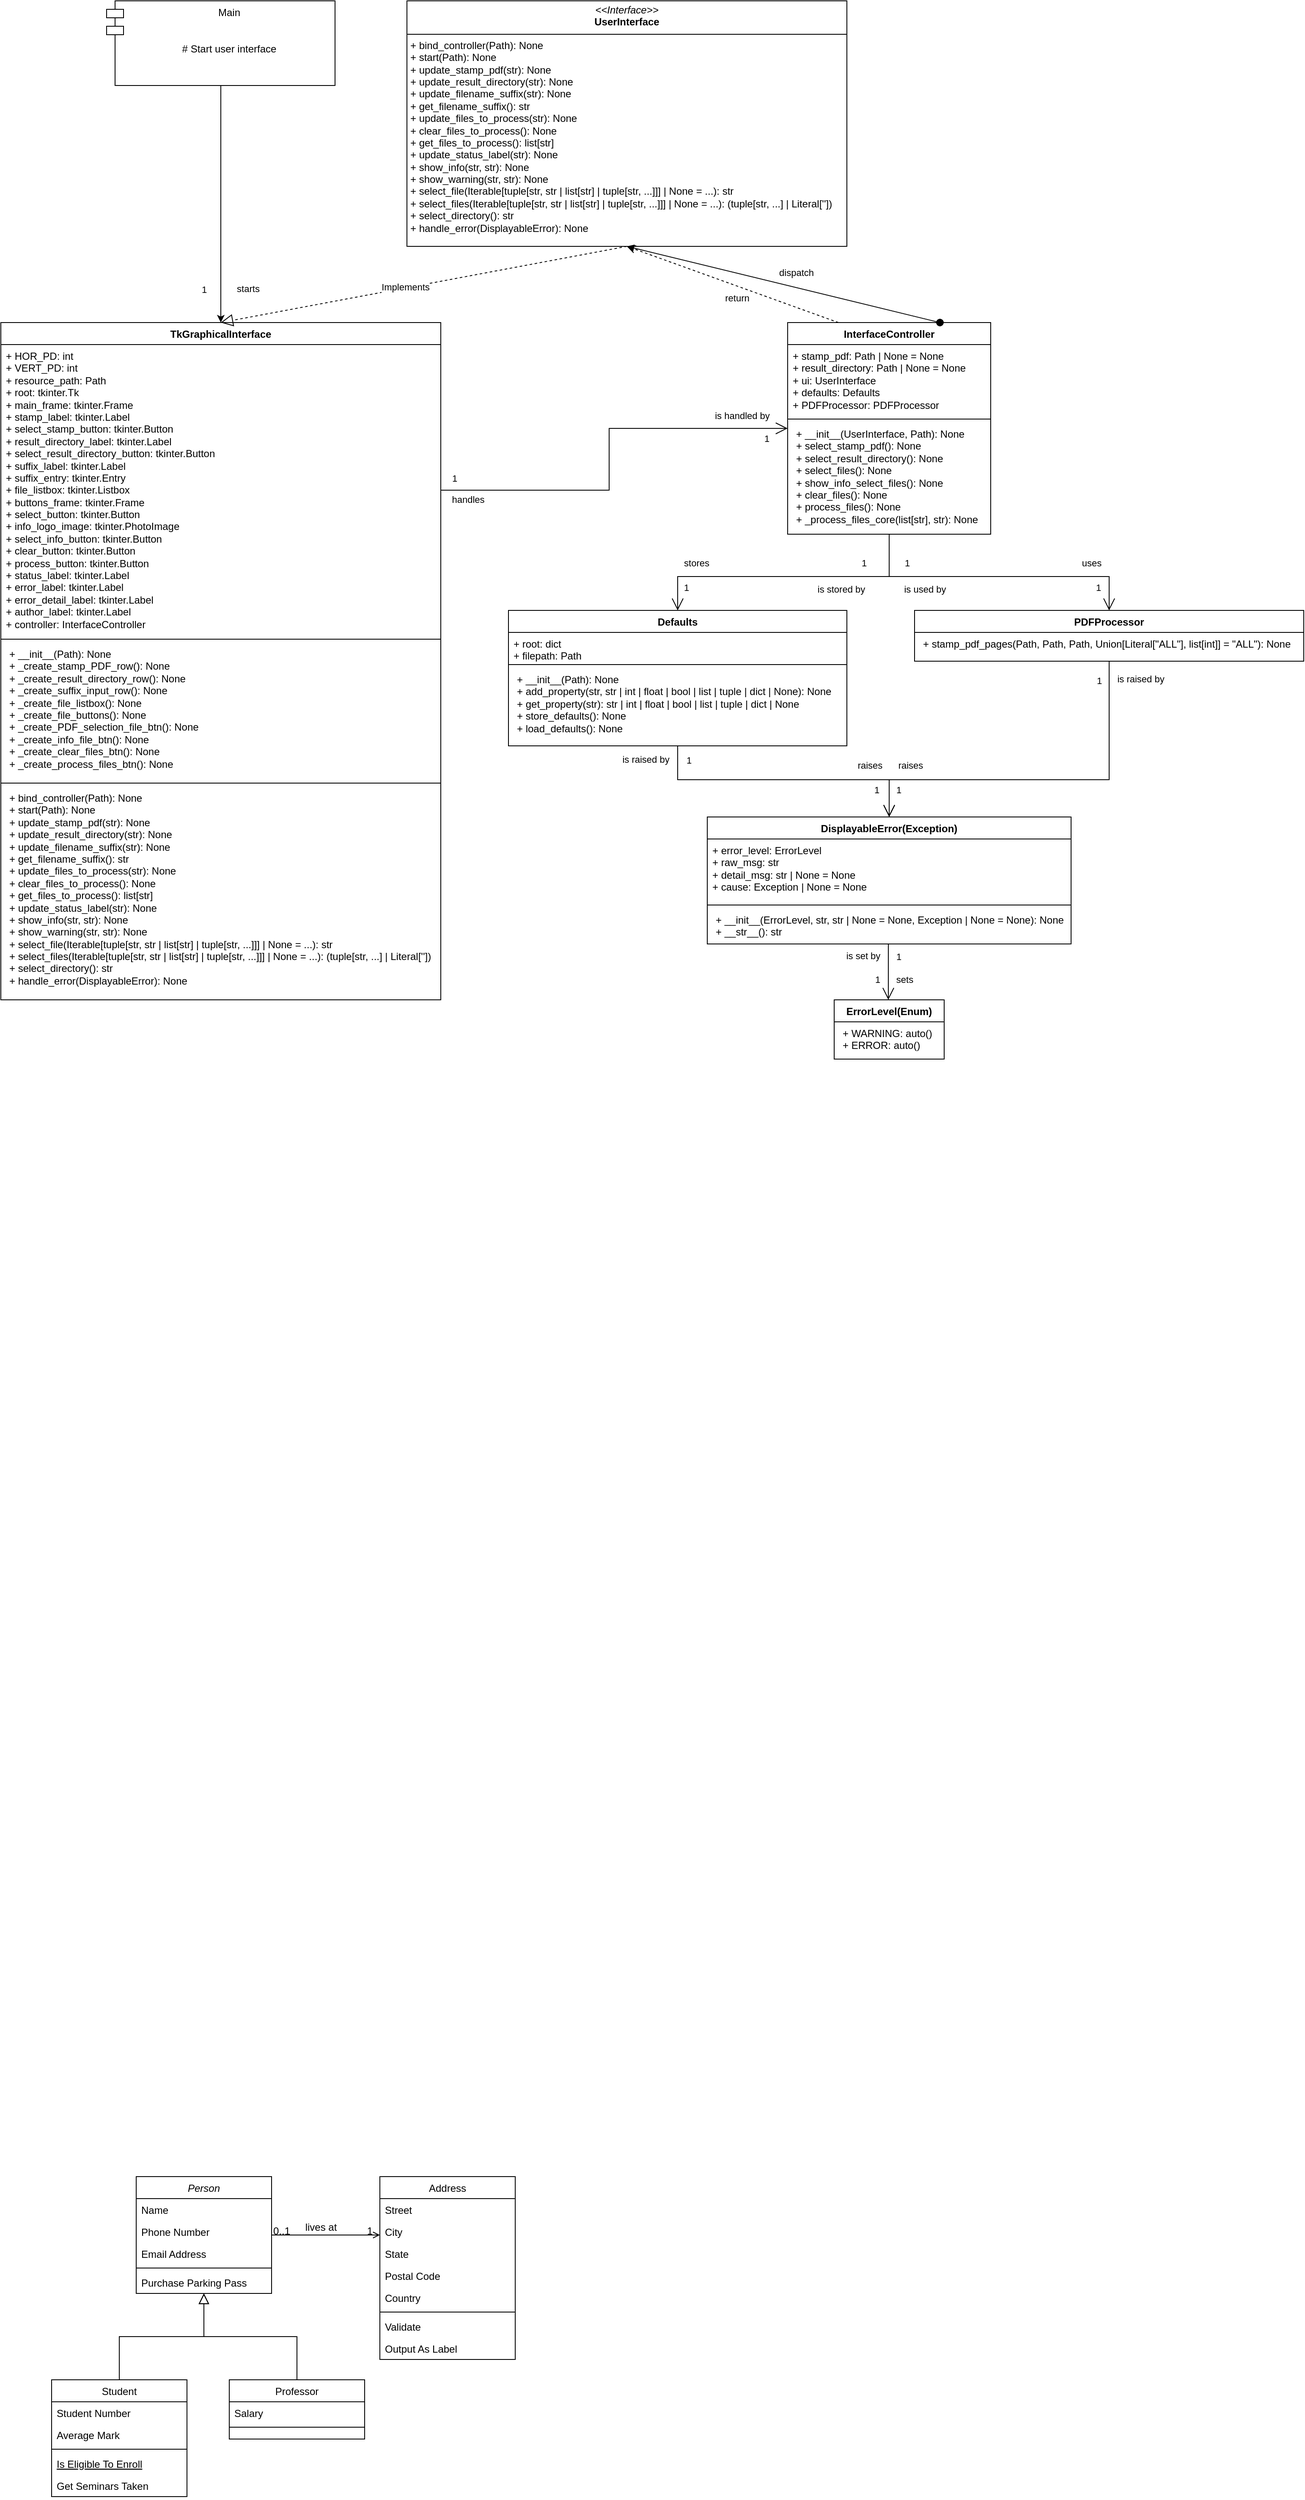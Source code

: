 <mxfile version="24.1.0" type="device">
  <diagram id="C5RBs43oDa-KdzZeNtuy" name="Page-1">
    <mxGraphModel dx="2607" dy="1342" grid="1" gridSize="10" guides="1" tooltips="1" connect="1" arrows="1" fold="1" page="1" pageScale="1" pageWidth="827" pageHeight="1169" math="0" shadow="0">
      <root>
        <mxCell id="WIyWlLk6GJQsqaUBKTNV-0" />
        <mxCell id="WIyWlLk6GJQsqaUBKTNV-1" parent="WIyWlLk6GJQsqaUBKTNV-0" />
        <mxCell id="zkfFHV4jXpPFQw0GAbJ--0" value="Person" style="swimlane;fontStyle=2;align=center;verticalAlign=top;childLayout=stackLayout;horizontal=1;startSize=26;horizontalStack=0;resizeParent=1;resizeLast=0;collapsible=1;marginBottom=0;rounded=0;shadow=0;strokeWidth=1;" parent="WIyWlLk6GJQsqaUBKTNV-1" vertex="1">
          <mxGeometry x="200" y="2610" width="160" height="138" as="geometry">
            <mxRectangle x="230" y="140" width="160" height="26" as="alternateBounds" />
          </mxGeometry>
        </mxCell>
        <mxCell id="zkfFHV4jXpPFQw0GAbJ--1" value="Name" style="text;align=left;verticalAlign=top;spacingLeft=4;spacingRight=4;overflow=hidden;rotatable=0;points=[[0,0.5],[1,0.5]];portConstraint=eastwest;" parent="zkfFHV4jXpPFQw0GAbJ--0" vertex="1">
          <mxGeometry y="26" width="160" height="26" as="geometry" />
        </mxCell>
        <mxCell id="zkfFHV4jXpPFQw0GAbJ--2" value="Phone Number" style="text;align=left;verticalAlign=top;spacingLeft=4;spacingRight=4;overflow=hidden;rotatable=0;points=[[0,0.5],[1,0.5]];portConstraint=eastwest;rounded=0;shadow=0;html=0;" parent="zkfFHV4jXpPFQw0GAbJ--0" vertex="1">
          <mxGeometry y="52" width="160" height="26" as="geometry" />
        </mxCell>
        <mxCell id="zkfFHV4jXpPFQw0GAbJ--3" value="Email Address" style="text;align=left;verticalAlign=top;spacingLeft=4;spacingRight=4;overflow=hidden;rotatable=0;points=[[0,0.5],[1,0.5]];portConstraint=eastwest;rounded=0;shadow=0;html=0;" parent="zkfFHV4jXpPFQw0GAbJ--0" vertex="1">
          <mxGeometry y="78" width="160" height="26" as="geometry" />
        </mxCell>
        <mxCell id="zkfFHV4jXpPFQw0GAbJ--4" value="" style="line;html=1;strokeWidth=1;align=left;verticalAlign=middle;spacingTop=-1;spacingLeft=3;spacingRight=3;rotatable=0;labelPosition=right;points=[];portConstraint=eastwest;" parent="zkfFHV4jXpPFQw0GAbJ--0" vertex="1">
          <mxGeometry y="104" width="160" height="8" as="geometry" />
        </mxCell>
        <mxCell id="zkfFHV4jXpPFQw0GAbJ--5" value="Purchase Parking Pass" style="text;align=left;verticalAlign=top;spacingLeft=4;spacingRight=4;overflow=hidden;rotatable=0;points=[[0,0.5],[1,0.5]];portConstraint=eastwest;" parent="zkfFHV4jXpPFQw0GAbJ--0" vertex="1">
          <mxGeometry y="112" width="160" height="26" as="geometry" />
        </mxCell>
        <mxCell id="zkfFHV4jXpPFQw0GAbJ--6" value="Student" style="swimlane;fontStyle=0;align=center;verticalAlign=top;childLayout=stackLayout;horizontal=1;startSize=26;horizontalStack=0;resizeParent=1;resizeLast=0;collapsible=1;marginBottom=0;rounded=0;shadow=0;strokeWidth=1;" parent="WIyWlLk6GJQsqaUBKTNV-1" vertex="1">
          <mxGeometry x="100" y="2850" width="160" height="138" as="geometry">
            <mxRectangle x="130" y="380" width="160" height="26" as="alternateBounds" />
          </mxGeometry>
        </mxCell>
        <mxCell id="zkfFHV4jXpPFQw0GAbJ--7" value="Student Number" style="text;align=left;verticalAlign=top;spacingLeft=4;spacingRight=4;overflow=hidden;rotatable=0;points=[[0,0.5],[1,0.5]];portConstraint=eastwest;" parent="zkfFHV4jXpPFQw0GAbJ--6" vertex="1">
          <mxGeometry y="26" width="160" height="26" as="geometry" />
        </mxCell>
        <mxCell id="zkfFHV4jXpPFQw0GAbJ--8" value="Average Mark" style="text;align=left;verticalAlign=top;spacingLeft=4;spacingRight=4;overflow=hidden;rotatable=0;points=[[0,0.5],[1,0.5]];portConstraint=eastwest;rounded=0;shadow=0;html=0;" parent="zkfFHV4jXpPFQw0GAbJ--6" vertex="1">
          <mxGeometry y="52" width="160" height="26" as="geometry" />
        </mxCell>
        <mxCell id="zkfFHV4jXpPFQw0GAbJ--9" value="" style="line;html=1;strokeWidth=1;align=left;verticalAlign=middle;spacingTop=-1;spacingLeft=3;spacingRight=3;rotatable=0;labelPosition=right;points=[];portConstraint=eastwest;" parent="zkfFHV4jXpPFQw0GAbJ--6" vertex="1">
          <mxGeometry y="78" width="160" height="8" as="geometry" />
        </mxCell>
        <mxCell id="zkfFHV4jXpPFQw0GAbJ--10" value="Is Eligible To Enroll" style="text;align=left;verticalAlign=top;spacingLeft=4;spacingRight=4;overflow=hidden;rotatable=0;points=[[0,0.5],[1,0.5]];portConstraint=eastwest;fontStyle=4" parent="zkfFHV4jXpPFQw0GAbJ--6" vertex="1">
          <mxGeometry y="86" width="160" height="26" as="geometry" />
        </mxCell>
        <mxCell id="zkfFHV4jXpPFQw0GAbJ--11" value="Get Seminars Taken" style="text;align=left;verticalAlign=top;spacingLeft=4;spacingRight=4;overflow=hidden;rotatable=0;points=[[0,0.5],[1,0.5]];portConstraint=eastwest;" parent="zkfFHV4jXpPFQw0GAbJ--6" vertex="1">
          <mxGeometry y="112" width="160" height="26" as="geometry" />
        </mxCell>
        <mxCell id="zkfFHV4jXpPFQw0GAbJ--12" value="" style="endArrow=block;endSize=10;endFill=0;shadow=0;strokeWidth=1;rounded=0;curved=0;edgeStyle=elbowEdgeStyle;elbow=vertical;" parent="WIyWlLk6GJQsqaUBKTNV-1" source="zkfFHV4jXpPFQw0GAbJ--6" target="zkfFHV4jXpPFQw0GAbJ--0" edge="1">
          <mxGeometry width="160" relative="1" as="geometry">
            <mxPoint x="180" y="2693" as="sourcePoint" />
            <mxPoint x="180" y="2693" as="targetPoint" />
          </mxGeometry>
        </mxCell>
        <mxCell id="zkfFHV4jXpPFQw0GAbJ--13" value="Professor" style="swimlane;fontStyle=0;align=center;verticalAlign=top;childLayout=stackLayout;horizontal=1;startSize=26;horizontalStack=0;resizeParent=1;resizeLast=0;collapsible=1;marginBottom=0;rounded=0;shadow=0;strokeWidth=1;" parent="WIyWlLk6GJQsqaUBKTNV-1" vertex="1">
          <mxGeometry x="310" y="2850" width="160" height="70" as="geometry">
            <mxRectangle x="340" y="380" width="170" height="26" as="alternateBounds" />
          </mxGeometry>
        </mxCell>
        <mxCell id="zkfFHV4jXpPFQw0GAbJ--14" value="Salary" style="text;align=left;verticalAlign=top;spacingLeft=4;spacingRight=4;overflow=hidden;rotatable=0;points=[[0,0.5],[1,0.5]];portConstraint=eastwest;" parent="zkfFHV4jXpPFQw0GAbJ--13" vertex="1">
          <mxGeometry y="26" width="160" height="26" as="geometry" />
        </mxCell>
        <mxCell id="zkfFHV4jXpPFQw0GAbJ--15" value="" style="line;html=1;strokeWidth=1;align=left;verticalAlign=middle;spacingTop=-1;spacingLeft=3;spacingRight=3;rotatable=0;labelPosition=right;points=[];portConstraint=eastwest;" parent="zkfFHV4jXpPFQw0GAbJ--13" vertex="1">
          <mxGeometry y="52" width="160" height="8" as="geometry" />
        </mxCell>
        <mxCell id="zkfFHV4jXpPFQw0GAbJ--16" value="" style="endArrow=block;endSize=10;endFill=0;shadow=0;strokeWidth=1;rounded=0;curved=0;edgeStyle=elbowEdgeStyle;elbow=vertical;" parent="WIyWlLk6GJQsqaUBKTNV-1" source="zkfFHV4jXpPFQw0GAbJ--13" target="zkfFHV4jXpPFQw0GAbJ--0" edge="1">
          <mxGeometry width="160" relative="1" as="geometry">
            <mxPoint x="190" y="2863" as="sourcePoint" />
            <mxPoint x="290" y="2761" as="targetPoint" />
          </mxGeometry>
        </mxCell>
        <mxCell id="zkfFHV4jXpPFQw0GAbJ--17" value="Address" style="swimlane;fontStyle=0;align=center;verticalAlign=top;childLayout=stackLayout;horizontal=1;startSize=26;horizontalStack=0;resizeParent=1;resizeLast=0;collapsible=1;marginBottom=0;rounded=0;shadow=0;strokeWidth=1;" parent="WIyWlLk6GJQsqaUBKTNV-1" vertex="1">
          <mxGeometry x="488" y="2610" width="160" height="216" as="geometry">
            <mxRectangle x="550" y="140" width="160" height="26" as="alternateBounds" />
          </mxGeometry>
        </mxCell>
        <mxCell id="zkfFHV4jXpPFQw0GAbJ--18" value="Street" style="text;align=left;verticalAlign=top;spacingLeft=4;spacingRight=4;overflow=hidden;rotatable=0;points=[[0,0.5],[1,0.5]];portConstraint=eastwest;" parent="zkfFHV4jXpPFQw0GAbJ--17" vertex="1">
          <mxGeometry y="26" width="160" height="26" as="geometry" />
        </mxCell>
        <mxCell id="zkfFHV4jXpPFQw0GAbJ--19" value="City" style="text;align=left;verticalAlign=top;spacingLeft=4;spacingRight=4;overflow=hidden;rotatable=0;points=[[0,0.5],[1,0.5]];portConstraint=eastwest;rounded=0;shadow=0;html=0;" parent="zkfFHV4jXpPFQw0GAbJ--17" vertex="1">
          <mxGeometry y="52" width="160" height="26" as="geometry" />
        </mxCell>
        <mxCell id="zkfFHV4jXpPFQw0GAbJ--20" value="State" style="text;align=left;verticalAlign=top;spacingLeft=4;spacingRight=4;overflow=hidden;rotatable=0;points=[[0,0.5],[1,0.5]];portConstraint=eastwest;rounded=0;shadow=0;html=0;" parent="zkfFHV4jXpPFQw0GAbJ--17" vertex="1">
          <mxGeometry y="78" width="160" height="26" as="geometry" />
        </mxCell>
        <mxCell id="zkfFHV4jXpPFQw0GAbJ--21" value="Postal Code" style="text;align=left;verticalAlign=top;spacingLeft=4;spacingRight=4;overflow=hidden;rotatable=0;points=[[0,0.5],[1,0.5]];portConstraint=eastwest;rounded=0;shadow=0;html=0;" parent="zkfFHV4jXpPFQw0GAbJ--17" vertex="1">
          <mxGeometry y="104" width="160" height="26" as="geometry" />
        </mxCell>
        <mxCell id="zkfFHV4jXpPFQw0GAbJ--22" value="Country" style="text;align=left;verticalAlign=top;spacingLeft=4;spacingRight=4;overflow=hidden;rotatable=0;points=[[0,0.5],[1,0.5]];portConstraint=eastwest;rounded=0;shadow=0;html=0;" parent="zkfFHV4jXpPFQw0GAbJ--17" vertex="1">
          <mxGeometry y="130" width="160" height="26" as="geometry" />
        </mxCell>
        <mxCell id="zkfFHV4jXpPFQw0GAbJ--23" value="" style="line;html=1;strokeWidth=1;align=left;verticalAlign=middle;spacingTop=-1;spacingLeft=3;spacingRight=3;rotatable=0;labelPosition=right;points=[];portConstraint=eastwest;" parent="zkfFHV4jXpPFQw0GAbJ--17" vertex="1">
          <mxGeometry y="156" width="160" height="8" as="geometry" />
        </mxCell>
        <mxCell id="zkfFHV4jXpPFQw0GAbJ--24" value="Validate" style="text;align=left;verticalAlign=top;spacingLeft=4;spacingRight=4;overflow=hidden;rotatable=0;points=[[0,0.5],[1,0.5]];portConstraint=eastwest;" parent="zkfFHV4jXpPFQw0GAbJ--17" vertex="1">
          <mxGeometry y="164" width="160" height="26" as="geometry" />
        </mxCell>
        <mxCell id="zkfFHV4jXpPFQw0GAbJ--25" value="Output As Label" style="text;align=left;verticalAlign=top;spacingLeft=4;spacingRight=4;overflow=hidden;rotatable=0;points=[[0,0.5],[1,0.5]];portConstraint=eastwest;" parent="zkfFHV4jXpPFQw0GAbJ--17" vertex="1">
          <mxGeometry y="190" width="160" height="26" as="geometry" />
        </mxCell>
        <mxCell id="zkfFHV4jXpPFQw0GAbJ--26" value="" style="endArrow=open;shadow=0;strokeWidth=1;rounded=0;curved=0;endFill=1;edgeStyle=elbowEdgeStyle;elbow=vertical;" parent="WIyWlLk6GJQsqaUBKTNV-1" source="zkfFHV4jXpPFQw0GAbJ--0" target="zkfFHV4jXpPFQw0GAbJ--17" edge="1">
          <mxGeometry x="0.5" y="41" relative="1" as="geometry">
            <mxPoint x="360" y="2682" as="sourcePoint" />
            <mxPoint x="520" y="2682" as="targetPoint" />
            <mxPoint x="-40" y="32" as="offset" />
          </mxGeometry>
        </mxCell>
        <mxCell id="zkfFHV4jXpPFQw0GAbJ--27" value="0..1" style="resizable=0;align=left;verticalAlign=bottom;labelBackgroundColor=none;fontSize=12;" parent="zkfFHV4jXpPFQw0GAbJ--26" connectable="0" vertex="1">
          <mxGeometry x="-1" relative="1" as="geometry">
            <mxPoint y="4" as="offset" />
          </mxGeometry>
        </mxCell>
        <mxCell id="zkfFHV4jXpPFQw0GAbJ--28" value="1" style="resizable=0;align=right;verticalAlign=bottom;labelBackgroundColor=none;fontSize=12;" parent="zkfFHV4jXpPFQw0GAbJ--26" connectable="0" vertex="1">
          <mxGeometry x="1" relative="1" as="geometry">
            <mxPoint x="-7" y="4" as="offset" />
          </mxGeometry>
        </mxCell>
        <mxCell id="zkfFHV4jXpPFQw0GAbJ--29" value="lives at" style="text;html=1;resizable=0;points=[];;align=center;verticalAlign=middle;labelBackgroundColor=none;rounded=0;shadow=0;strokeWidth=1;fontSize=12;" parent="zkfFHV4jXpPFQw0GAbJ--26" vertex="1" connectable="0">
          <mxGeometry x="0.5" y="49" relative="1" as="geometry">
            <mxPoint x="-38" y="40" as="offset" />
          </mxGeometry>
        </mxCell>
        <mxCell id="seithgZvxNiS-wUwFHZv-0" value="&lt;p style=&quot;margin: 4px 0px 0px; text-align: center;&quot;&gt;&lt;font style=&quot;font-size: 12px;&quot;&gt;&lt;i style=&quot;&quot;&gt;&amp;lt;&amp;lt;Interface&amp;gt;&amp;gt;&lt;/i&gt;&lt;br&gt;&lt;b style=&quot;&quot;&gt;UserInterface&lt;/b&gt;&lt;/font&gt;&lt;/p&gt;&lt;hr size=&quot;1&quot; style=&quot;border-style: solid;&quot;&gt;&lt;p style=&quot;margin: 0px 0px 0px 4px;&quot;&gt;&lt;font style=&quot;font-size: 12px;&quot;&gt;+ bind_controller(Path): None&lt;/font&gt;&lt;/p&gt;&lt;p style=&quot;margin: 0px 0px 0px 4px;&quot;&gt;&lt;font style=&quot;font-size: 12px;&quot;&gt;+ start(Path): None&lt;/font&gt;&lt;/p&gt;&lt;p style=&quot;margin: 0px 0px 0px 4px;&quot;&gt;&lt;span style=&quot;background-color: initial;&quot;&gt;&lt;font style=&quot;font-size: 12px;&quot;&gt;+ update_stamp_pdf(str): None&lt;/font&gt;&lt;/span&gt;&lt;/p&gt;&lt;p style=&quot;margin: 0px 0px 0px 4px;&quot;&gt;&lt;span style=&quot;background-color: initial;&quot;&gt;&lt;font style=&quot;font-size: 12px;&quot;&gt;+ update_result_directory(str): None&lt;/font&gt;&lt;/span&gt;&lt;/p&gt;&lt;p style=&quot;margin: 0px 0px 0px 4px;&quot;&gt;&lt;font style=&quot;font-size: 12px;&quot;&gt;+ update_filename_suffix(str): None&lt;/font&gt;&lt;/p&gt;&lt;p style=&quot;margin: 0px 0px 0px 4px;&quot;&gt;&lt;font style=&quot;font-size: 12px;&quot;&gt;+ get_filename_suffix(): str&lt;/font&gt;&lt;/p&gt;&lt;p style=&quot;margin: 0px 0px 0px 4px;&quot;&gt;&lt;font style=&quot;font-size: 12px;&quot;&gt;+ update_files_to_process(str): None&lt;/font&gt;&lt;/p&gt;&lt;p style=&quot;margin: 0px 0px 0px 4px;&quot;&gt;&lt;font style=&quot;font-size: 12px;&quot;&gt;+ clear_files_to_process(): None&lt;/font&gt;&lt;/p&gt;&lt;p style=&quot;margin: 0px 0px 0px 4px;&quot;&gt;&lt;font style=&quot;font-size: 12px;&quot;&gt;+ get_files_to_process(): list[str]&lt;/font&gt;&lt;/p&gt;&lt;p style=&quot;margin: 0px 0px 0px 4px;&quot;&gt;&lt;font style=&quot;font-size: 12px;&quot;&gt;+ update_status_label(str): None&lt;/font&gt;&lt;/p&gt;&lt;p style=&quot;margin: 0px 0px 0px 4px;&quot;&gt;&lt;font style=&quot;font-size: 12px;&quot;&gt;+ show_info(str, str): None&lt;/font&gt;&lt;/p&gt;&lt;p style=&quot;margin: 0px 0px 0px 4px;&quot;&gt;&lt;font style=&quot;font-size: 12px;&quot;&gt;+ show_warning(str, str): None&lt;/font&gt;&lt;/p&gt;&lt;p style=&quot;margin: 0px 0px 0px 4px;&quot;&gt;&lt;font style=&quot;font-size: 12px;&quot;&gt;+ select_file(Iterable[tuple[str, str | list[str] | tuple[str, ...]]] | None = ...): str&lt;/font&gt;&lt;/p&gt;&lt;p style=&quot;margin: 0px 0px 0px 4px;&quot;&gt;&lt;font style=&quot;font-size: 12px;&quot;&gt;+ select_files(Iterable[tuple[str, str | list[str] | tuple[str, ...]]] | None = ...): (tuple[str, ...] | Literal[&#39;&#39;])&lt;/font&gt;&lt;/p&gt;&lt;p style=&quot;margin: 0px 0px 0px 4px;&quot;&gt;&lt;font style=&quot;font-size: 12px;&quot;&gt;+ select_directory(): str&lt;/font&gt;&lt;/p&gt;&lt;p style=&quot;margin: 0px 0px 0px 4px;&quot;&gt;&lt;font style=&quot;font-size: 12px;&quot;&gt;+ handle_error(DisplayableError): None&lt;/font&gt;&lt;/p&gt;" style="verticalAlign=top;align=left;overflow=fill;html=1;whiteSpace=wrap;" parent="WIyWlLk6GJQsqaUBKTNV-1" vertex="1">
          <mxGeometry x="520" y="40" width="520" height="290" as="geometry" />
        </mxCell>
        <mxCell id="dMBVIur_Aa2STcFH-dJI-0" value="TkGraphicalInterface" style="swimlane;fontStyle=1;align=center;verticalAlign=top;childLayout=stackLayout;horizontal=1;startSize=26;horizontalStack=0;resizeParent=1;resizeParentMax=0;resizeLast=0;collapsible=1;marginBottom=0;whiteSpace=wrap;html=1;" parent="WIyWlLk6GJQsqaUBKTNV-1" vertex="1">
          <mxGeometry x="40" y="420" width="520" height="800" as="geometry">
            <mxRectangle x="40" y="420" width="150" height="30" as="alternateBounds" />
          </mxGeometry>
        </mxCell>
        <mxCell id="dMBVIur_Aa2STcFH-dJI-1" value="&lt;div&gt;+ HOR_PD: int&lt;br&gt;&lt;/div&gt;&lt;div&gt;+ VERT_PD: int&lt;/div&gt;&lt;div&gt;&lt;div&gt;+ resource_path: Path&lt;/div&gt;&lt;div&gt;+ root: tkinter.Tk&lt;/div&gt;&lt;div&gt;+ main_frame: tkinter.Frame&lt;/div&gt;&lt;div&gt;+ stamp_label: tkinter.Label&lt;/div&gt;&lt;div&gt;+ select_stamp_button: tkinter.Button&lt;/div&gt;&lt;div&gt;+ result_directory_label: tkinter.Label&lt;/div&gt;&lt;div&gt;+ select_result_directory_button: tkinter.Button&lt;/div&gt;&lt;div&gt;+ suffix_label: tkinter.Label&lt;/div&gt;&lt;div&gt;+ suffix_entry: tkinter.Entry&lt;/div&gt;&lt;div&gt;+ file_listbox: tkinter.Listbox&lt;/div&gt;&lt;div&gt;+ buttons_frame: tkinter.Frame&lt;/div&gt;&lt;div&gt;+ select_button: tkinter.Button&lt;/div&gt;&lt;div&gt;+ info_logo_image: tkinter.PhotoImage&lt;/div&gt;&lt;div&gt;+ select_info_button: tkinter.Button&lt;/div&gt;&lt;div&gt;+ clear_button: tkinter.Button&lt;/div&gt;&lt;div&gt;+ process_button: tkinter.Button&lt;/div&gt;&lt;div&gt;+ status_label: tkinter.Label&lt;/div&gt;&lt;div&gt;+ error_label: tkinter.Label&lt;/div&gt;&lt;div&gt;+ error_detail_label: tkinter.Label&lt;/div&gt;&lt;div&gt;+ author_label: tkinter.Label&lt;/div&gt;&lt;/div&gt;&lt;div&gt;+ controller: InterfaceController&lt;/div&gt;" style="text;strokeColor=none;fillColor=none;align=left;verticalAlign=top;spacingLeft=4;spacingRight=4;overflow=hidden;rotatable=0;points=[[0,0.5],[1,0.5]];portConstraint=eastwest;whiteSpace=wrap;html=1;" parent="dMBVIur_Aa2STcFH-dJI-0" vertex="1">
          <mxGeometry y="26" width="520" height="344" as="geometry" />
        </mxCell>
        <mxCell id="dMBVIur_Aa2STcFH-dJI-8" value="" style="line;strokeWidth=1;fillColor=none;align=left;verticalAlign=middle;spacingTop=-1;spacingLeft=3;spacingRight=3;rotatable=0;labelPosition=right;points=[];portConstraint=eastwest;strokeColor=inherit;" parent="dMBVIur_Aa2STcFH-dJI-0" vertex="1">
          <mxGeometry y="370" width="520" height="8" as="geometry" />
        </mxCell>
        <mxCell id="dMBVIur_Aa2STcFH-dJI-6" value="&lt;p style=&quot;margin: 0px 0px 0px 4px;&quot;&gt;+ __init__(Path): None&lt;/p&gt;&lt;p style=&quot;margin: 0px 0px 0px 4px;&quot;&gt;+&amp;nbsp;_create_stamp_PDF_row(): None&lt;/p&gt;&lt;p style=&quot;margin: 0px 0px 0px 4px;&quot;&gt;+&amp;nbsp;_create_result_directory_row(): None&lt;/p&gt;&lt;p style=&quot;margin: 0px 0px 0px 4px;&quot;&gt;+&amp;nbsp;_create_suffix_input_row(): None&lt;/p&gt;&lt;p style=&quot;margin: 0px 0px 0px 4px;&quot;&gt;+&amp;nbsp;_create_file_listbox(): None&lt;/p&gt;&lt;p style=&quot;margin: 0px 0px 0px 4px;&quot;&gt;+&amp;nbsp;_create_file_buttons(): None&lt;/p&gt;&lt;p style=&quot;margin: 0px 0px 0px 4px;&quot;&gt;+&amp;nbsp;_create_PDF_selection_file_btn(): None&lt;/p&gt;&lt;p style=&quot;margin: 0px 0px 0px 4px;&quot;&gt;+&amp;nbsp;_create_info_file_btn(): None&lt;/p&gt;&lt;p style=&quot;margin: 0px 0px 0px 4px;&quot;&gt;+&amp;nbsp;_create_clear_files_btn(): None&lt;/p&gt;&lt;p style=&quot;margin: 0px 0px 0px 4px;&quot;&gt;+&amp;nbsp;_create_process_files_btn(): None&lt;/p&gt;" style="text;strokeColor=none;fillColor=none;align=left;verticalAlign=top;spacingLeft=4;spacingRight=4;overflow=hidden;rotatable=0;points=[[0,0.5],[1,0.5]];portConstraint=eastwest;whiteSpace=wrap;html=1;" parent="dMBVIur_Aa2STcFH-dJI-0" vertex="1">
          <mxGeometry y="378" width="520" height="162" as="geometry" />
        </mxCell>
        <mxCell id="dMBVIur_Aa2STcFH-dJI-7" value="" style="line;strokeWidth=1;fillColor=none;align=left;verticalAlign=middle;spacingTop=-1;spacingLeft=3;spacingRight=3;rotatable=0;labelPosition=right;points=[];portConstraint=eastwest;strokeColor=inherit;" parent="dMBVIur_Aa2STcFH-dJI-0" vertex="1">
          <mxGeometry y="540" width="520" height="8" as="geometry" />
        </mxCell>
        <mxCell id="dMBVIur_Aa2STcFH-dJI-3" value="&lt;p style=&quot;margin: 0px 0px 0px 4px;&quot;&gt;+ bind_controller(Path): None&lt;/p&gt;&lt;p style=&quot;margin: 0px 0px 0px 4px;&quot;&gt;+ start(Path): None&lt;/p&gt;&lt;p style=&quot;margin: 0px 0px 0px 4px;&quot;&gt;&lt;span style=&quot;background-color: initial;&quot;&gt;+ update_stamp_pdf(str): None&lt;/span&gt;&lt;/p&gt;&lt;p style=&quot;margin: 0px 0px 0px 4px;&quot;&gt;&lt;span style=&quot;background-color: initial;&quot;&gt;+ update_result_directory(str): None&lt;/span&gt;&lt;/p&gt;&lt;p style=&quot;margin: 0px 0px 0px 4px;&quot;&gt;+ update_filename_suffix(str): None&lt;/p&gt;&lt;p style=&quot;margin: 0px 0px 0px 4px;&quot;&gt;+ get_filename_suffix(): str&lt;/p&gt;&lt;p style=&quot;margin: 0px 0px 0px 4px;&quot;&gt;+ update_files_to_process(str): None&lt;/p&gt;&lt;p style=&quot;margin: 0px 0px 0px 4px;&quot;&gt;+ clear_files_to_process(): None&lt;/p&gt;&lt;p style=&quot;margin: 0px 0px 0px 4px;&quot;&gt;+ get_files_to_process(): list[str]&lt;/p&gt;&lt;p style=&quot;margin: 0px 0px 0px 4px;&quot;&gt;+ update_status_label(str): None&lt;/p&gt;&lt;p style=&quot;margin: 0px 0px 0px 4px;&quot;&gt;+ show_info(str, str): None&lt;/p&gt;&lt;p style=&quot;margin: 0px 0px 0px 4px;&quot;&gt;+ show_warning(str, str): None&lt;/p&gt;&lt;p style=&quot;margin: 0px 0px 0px 4px;&quot;&gt;+ select_file(Iterable[tuple[str, str | list[str] | tuple[str, ...]]] | None = ...): str&lt;/p&gt;&lt;p style=&quot;margin: 0px 0px 0px 4px;&quot;&gt;+ select_files(Iterable[tuple[str, str | list[str] | tuple[str, ...]]] | None = ...): (tuple[str, ...] | Literal[&#39;&#39;])&lt;/p&gt;&lt;p style=&quot;margin: 0px 0px 0px 4px;&quot;&gt;+ select_directory(): str&lt;/p&gt;&lt;p style=&quot;margin: 0px 0px 0px 4px;&quot;&gt;+ handle_error(DisplayableError): None&lt;/p&gt;" style="text;strokeColor=none;fillColor=none;align=left;verticalAlign=top;spacingLeft=4;spacingRight=4;overflow=hidden;rotatable=0;points=[[0,0.5],[1,0.5]];portConstraint=eastwest;whiteSpace=wrap;html=1;" parent="dMBVIur_Aa2STcFH-dJI-0" vertex="1">
          <mxGeometry y="548" width="520" height="252" as="geometry" />
        </mxCell>
        <mxCell id="dMBVIur_Aa2STcFH-dJI-5" value="" style="endArrow=block;dashed=1;endFill=0;endSize=12;html=1;rounded=0;exitX=0.5;exitY=1;exitDx=0;exitDy=0;entryX=0.5;entryY=0;entryDx=0;entryDy=0;" parent="WIyWlLk6GJQsqaUBKTNV-1" source="seithgZvxNiS-wUwFHZv-0" target="dMBVIur_Aa2STcFH-dJI-0" edge="1">
          <mxGeometry width="160" relative="1" as="geometry">
            <mxPoint x="350" y="452.5" as="sourcePoint" />
            <mxPoint x="510" y="452.5" as="targetPoint" />
          </mxGeometry>
        </mxCell>
        <mxCell id="PhZd0l24GyQ8YQdEIMDO-39" value="Implements" style="edgeLabel;html=1;align=center;verticalAlign=middle;resizable=0;points=[];" vertex="1" connectable="0" parent="dMBVIur_Aa2STcFH-dJI-5">
          <mxGeometry x="0.056" y="2" relative="1" as="geometry">
            <mxPoint x="-9" y="-2" as="offset" />
          </mxGeometry>
        </mxCell>
        <mxCell id="dMBVIur_Aa2STcFH-dJI-17" style="edgeStyle=orthogonalEdgeStyle;rounded=0;orthogonalLoop=1;jettySize=auto;html=1;exitX=0.5;exitY=1;exitDx=0;exitDy=0;entryX=0.5;entryY=0;entryDx=0;entryDy=0;" parent="WIyWlLk6GJQsqaUBKTNV-1" source="dMBVIur_Aa2STcFH-dJI-16" target="dMBVIur_Aa2STcFH-dJI-0" edge="1">
          <mxGeometry relative="1" as="geometry" />
        </mxCell>
        <mxCell id="PhZd0l24GyQ8YQdEIMDO-37" value="starts" style="edgeLabel;html=1;align=center;verticalAlign=middle;resizable=0;points=[];" vertex="1" connectable="0" parent="dMBVIur_Aa2STcFH-dJI-17">
          <mxGeometry x="-0.595" y="-1" relative="1" as="geometry">
            <mxPoint x="33" y="183" as="offset" />
          </mxGeometry>
        </mxCell>
        <mxCell id="PhZd0l24GyQ8YQdEIMDO-38" value="1" style="edgeLabel;html=1;align=center;verticalAlign=middle;resizable=0;points=[];" vertex="1" connectable="0" parent="dMBVIur_Aa2STcFH-dJI-17">
          <mxGeometry x="0.067" relative="1" as="geometry">
            <mxPoint x="-20" y="91" as="offset" />
          </mxGeometry>
        </mxCell>
        <mxCell id="dMBVIur_Aa2STcFH-dJI-16" value="Main&lt;div&gt;&lt;br&gt;&lt;/div&gt;&lt;div&gt;&lt;br&gt;&lt;/div&gt;&lt;div&gt;&lt;span style=&quot;text-align: left;&quot;&gt;#&amp;nbsp;&lt;/span&gt;&lt;span style=&quot;text-align: left; background-color: initial;&quot;&gt;Start user interface&lt;/span&gt;&lt;br&gt;&lt;/div&gt;" style="shape=module;align=left;spacingLeft=20;align=center;verticalAlign=top;whiteSpace=wrap;html=1;" parent="WIyWlLk6GJQsqaUBKTNV-1" vertex="1">
          <mxGeometry x="165" y="40" width="270" height="100" as="geometry" />
        </mxCell>
        <mxCell id="dMBVIur_Aa2STcFH-dJI-18" value="InterfaceController" style="swimlane;fontStyle=1;align=center;verticalAlign=top;childLayout=stackLayout;horizontal=1;startSize=26;horizontalStack=0;resizeParent=1;resizeParentMax=0;resizeLast=0;collapsible=1;marginBottom=0;whiteSpace=wrap;html=1;" parent="WIyWlLk6GJQsqaUBKTNV-1" vertex="1">
          <mxGeometry x="970" y="420" width="240" height="250" as="geometry">
            <mxRectangle x="970" y="420" width="150" height="30" as="alternateBounds" />
          </mxGeometry>
        </mxCell>
        <mxCell id="dMBVIur_Aa2STcFH-dJI-19" value="+ stamp_pdf: Path | None = None&lt;div&gt;+ result_directory: Path | None = None&lt;/div&gt;&lt;div&gt;+ ui: UserInterface&lt;/div&gt;&lt;div&gt;+ defaults: Defaults&lt;/div&gt;&lt;div&gt;+ PDFProcessor: PDFProcessor&lt;/div&gt;" style="text;strokeColor=none;fillColor=none;align=left;verticalAlign=top;spacingLeft=4;spacingRight=4;overflow=hidden;rotatable=0;points=[[0,0.5],[1,0.5]];portConstraint=eastwest;whiteSpace=wrap;html=1;" parent="dMBVIur_Aa2STcFH-dJI-18" vertex="1">
          <mxGeometry y="26" width="240" height="84" as="geometry" />
        </mxCell>
        <mxCell id="dMBVIur_Aa2STcFH-dJI-20" value="" style="line;strokeWidth=1;fillColor=none;align=left;verticalAlign=middle;spacingTop=-1;spacingLeft=3;spacingRight=3;rotatable=0;labelPosition=right;points=[];portConstraint=eastwest;strokeColor=inherit;" parent="dMBVIur_Aa2STcFH-dJI-18" vertex="1">
          <mxGeometry y="110" width="240" height="8" as="geometry" />
        </mxCell>
        <mxCell id="dMBVIur_Aa2STcFH-dJI-21" value="&lt;p style=&quot;margin: 0px 0px 0px 4px;&quot;&gt;+ __init__(UserInterface, Path): None&lt;/p&gt;&lt;p style=&quot;margin: 0px 0px 0px 4px;&quot;&gt;+ select_stamp_pdf(): None&lt;/p&gt;&lt;p style=&quot;margin: 0px 0px 0px 4px;&quot;&gt;+&amp;nbsp;select_result_directory(): None&lt;/p&gt;&lt;p style=&quot;margin: 0px 0px 0px 4px;&quot;&gt;+&amp;nbsp;select_files(): None&lt;/p&gt;&lt;p style=&quot;margin: 0px 0px 0px 4px;&quot;&gt;+&amp;nbsp;show_info_select_files(): None&lt;/p&gt;&lt;p style=&quot;margin: 0px 0px 0px 4px;&quot;&gt;+&amp;nbsp;clear_files(): None&lt;/p&gt;&lt;p style=&quot;margin: 0px 0px 0px 4px;&quot;&gt;+&amp;nbsp;process_files(): None&lt;/p&gt;&lt;p style=&quot;margin: 0px 0px 0px 4px;&quot;&gt;+&amp;nbsp;_process_files_core(list[str], str): None&lt;/p&gt;" style="text;strokeColor=none;fillColor=none;align=left;verticalAlign=top;spacingLeft=4;spacingRight=4;overflow=hidden;rotatable=0;points=[[0,0.5],[1,0.5]];portConstraint=eastwest;whiteSpace=wrap;html=1;" parent="dMBVIur_Aa2STcFH-dJI-18" vertex="1">
          <mxGeometry y="118" width="240" height="132" as="geometry" />
        </mxCell>
        <mxCell id="PhZd0l24GyQ8YQdEIMDO-4" value="return" style="html=1;verticalAlign=bottom;endArrow=open;dashed=1;endSize=8;curved=0;rounded=0;entryX=0.5;entryY=1;entryDx=0;entryDy=0;exitX=0.25;exitY=0;exitDx=0;exitDy=0;" edge="1" parent="WIyWlLk6GJQsqaUBKTNV-1" source="dMBVIur_Aa2STcFH-dJI-18" target="seithgZvxNiS-wUwFHZv-0">
          <mxGeometry x="-0.099" y="22" relative="1" as="geometry">
            <mxPoint x="720" y="440" as="sourcePoint" />
            <mxPoint x="640" y="440" as="targetPoint" />
            <mxPoint as="offset" />
          </mxGeometry>
        </mxCell>
        <mxCell id="PhZd0l24GyQ8YQdEIMDO-8" value="dispatch" style="html=1;verticalAlign=bottom;startArrow=oval;startFill=1;endArrow=block;startSize=8;curved=0;rounded=0;exitX=0.75;exitY=0;exitDx=0;exitDy=0;entryX=0.5;entryY=1;entryDx=0;entryDy=0;" edge="1" parent="WIyWlLk6GJQsqaUBKTNV-1" source="dMBVIur_Aa2STcFH-dJI-18" target="seithgZvxNiS-wUwFHZv-0">
          <mxGeometry x="-0.07" y="-8" width="60" relative="1" as="geometry">
            <mxPoint x="700" y="530" as="sourcePoint" />
            <mxPoint x="870" y="370" as="targetPoint" />
            <mxPoint as="offset" />
          </mxGeometry>
        </mxCell>
        <mxCell id="PhZd0l24GyQ8YQdEIMDO-9" value="Defaults" style="swimlane;fontStyle=1;align=center;verticalAlign=top;childLayout=stackLayout;horizontal=1;startSize=26;horizontalStack=0;resizeParent=1;resizeParentMax=0;resizeLast=0;collapsible=1;marginBottom=0;whiteSpace=wrap;html=1;" vertex="1" parent="WIyWlLk6GJQsqaUBKTNV-1">
          <mxGeometry x="640" y="760" width="400" height="160" as="geometry">
            <mxRectangle x="640" y="760" width="150" height="30" as="alternateBounds" />
          </mxGeometry>
        </mxCell>
        <mxCell id="PhZd0l24GyQ8YQdEIMDO-10" value="+ root: dict&lt;div&gt;+ filepath: Path&lt;/div&gt;" style="text;strokeColor=none;fillColor=none;align=left;verticalAlign=top;spacingLeft=4;spacingRight=4;overflow=hidden;rotatable=0;points=[[0,0.5],[1,0.5]];portConstraint=eastwest;whiteSpace=wrap;html=1;" vertex="1" parent="PhZd0l24GyQ8YQdEIMDO-9">
          <mxGeometry y="26" width="400" height="34" as="geometry" />
        </mxCell>
        <mxCell id="PhZd0l24GyQ8YQdEIMDO-11" value="" style="line;strokeWidth=1;fillColor=none;align=left;verticalAlign=middle;spacingTop=-1;spacingLeft=3;spacingRight=3;rotatable=0;labelPosition=right;points=[];portConstraint=eastwest;strokeColor=inherit;" vertex="1" parent="PhZd0l24GyQ8YQdEIMDO-9">
          <mxGeometry y="60" width="400" height="8" as="geometry" />
        </mxCell>
        <mxCell id="PhZd0l24GyQ8YQdEIMDO-12" value="&lt;p style=&quot;margin: 0px 0px 0px 4px;&quot;&gt;+ __init__(Path): None&lt;/p&gt;&lt;p style=&quot;margin: 0px 0px 0px 4px;&quot;&gt;+ add_property(str, str | int | float | bool | list | tuple | dict | None): None&lt;br&gt;&lt;/p&gt;&lt;p style=&quot;margin: 0px 0px 0px 4px;&quot;&gt;+&amp;nbsp;get_property(str): str | int | float | bool | list | tuple | dict | None&lt;/p&gt;&lt;p style=&quot;margin: 0px 0px 0px 4px;&quot;&gt;+&amp;nbsp;store_defaults(): None&lt;/p&gt;&lt;p style=&quot;margin: 0px 0px 0px 4px;&quot;&gt;+&amp;nbsp;load_defaults(): None&lt;/p&gt;" style="text;strokeColor=none;fillColor=none;align=left;verticalAlign=top;spacingLeft=4;spacingRight=4;overflow=hidden;rotatable=0;points=[[0,0.5],[1,0.5]];portConstraint=eastwest;whiteSpace=wrap;html=1;" vertex="1" parent="PhZd0l24GyQ8YQdEIMDO-9">
          <mxGeometry y="68" width="400" height="92" as="geometry" />
        </mxCell>
        <mxCell id="PhZd0l24GyQ8YQdEIMDO-18" value="PDFProcessor" style="swimlane;fontStyle=1;align=center;verticalAlign=top;childLayout=stackLayout;horizontal=1;startSize=26;horizontalStack=0;resizeParent=1;resizeParentMax=0;resizeLast=0;collapsible=1;marginBottom=0;whiteSpace=wrap;html=1;" vertex="1" parent="WIyWlLk6GJQsqaUBKTNV-1">
          <mxGeometry x="1120" y="760" width="460" height="60" as="geometry">
            <mxRectangle x="1120" y="760" width="150" height="30" as="alternateBounds" />
          </mxGeometry>
        </mxCell>
        <mxCell id="PhZd0l24GyQ8YQdEIMDO-21" value="&lt;p style=&quot;margin: 0px 0px 0px 4px;&quot;&gt;+&amp;nbsp;&lt;span style=&quot;background-color: initial;&quot;&gt;stamp_pdf_pages&lt;/span&gt;&lt;span style=&quot;background-color: initial;&quot;&gt;(Path, Path, Path,&amp;nbsp;&lt;/span&gt;&lt;span style=&quot;background-color: initial;&quot;&gt;Union[Literal[&quot;ALL&quot;], list[int]] = &quot;ALL&quot;&lt;/span&gt;&lt;span style=&quot;background-color: initial;&quot;&gt;): None&lt;/span&gt;&lt;/p&gt;" style="text;strokeColor=none;fillColor=none;align=left;verticalAlign=top;spacingLeft=4;spacingRight=4;overflow=hidden;rotatable=0;points=[[0,0.5],[1,0.5]];portConstraint=eastwest;whiteSpace=wrap;html=1;" vertex="1" parent="PhZd0l24GyQ8YQdEIMDO-18">
          <mxGeometry y="26" width="460" height="34" as="geometry" />
        </mxCell>
        <mxCell id="PhZd0l24GyQ8YQdEIMDO-23" value="ErrorLevel(Enum)" style="swimlane;fontStyle=1;align=center;verticalAlign=top;childLayout=stackLayout;horizontal=1;startSize=26;horizontalStack=0;resizeParent=1;resizeParentMax=0;resizeLast=0;collapsible=1;marginBottom=0;whiteSpace=wrap;html=1;" vertex="1" parent="WIyWlLk6GJQsqaUBKTNV-1">
          <mxGeometry x="1025" y="1220" width="130" height="70" as="geometry">
            <mxRectangle x="40" y="420" width="150" height="30" as="alternateBounds" />
          </mxGeometry>
        </mxCell>
        <mxCell id="PhZd0l24GyQ8YQdEIMDO-24" value="&lt;p style=&quot;margin: 0px 0px 0px 4px;&quot;&gt;+ WARNING: auto()&lt;/p&gt;&lt;p style=&quot;margin: 0px 0px 0px 4px;&quot;&gt;+ ERROR: auto()&lt;/p&gt;" style="text;strokeColor=none;fillColor=none;align=left;verticalAlign=top;spacingLeft=4;spacingRight=4;overflow=hidden;rotatable=0;points=[[0,0.5],[1,0.5]];portConstraint=eastwest;whiteSpace=wrap;html=1;" vertex="1" parent="PhZd0l24GyQ8YQdEIMDO-23">
          <mxGeometry y="26" width="130" height="44" as="geometry" />
        </mxCell>
        <mxCell id="PhZd0l24GyQ8YQdEIMDO-25" value="DisplayableError(Exception)" style="swimlane;fontStyle=1;align=center;verticalAlign=top;childLayout=stackLayout;horizontal=1;startSize=26;horizontalStack=0;resizeParent=1;resizeParentMax=0;resizeLast=0;collapsible=1;marginBottom=0;whiteSpace=wrap;html=1;" vertex="1" parent="WIyWlLk6GJQsqaUBKTNV-1">
          <mxGeometry x="875" y="1004" width="430" height="150" as="geometry">
            <mxRectangle x="875" y="1004" width="150" height="30" as="alternateBounds" />
          </mxGeometry>
        </mxCell>
        <mxCell id="PhZd0l24GyQ8YQdEIMDO-26" value="+ error_level: ErrorLevel&lt;div&gt;+ raw_msg: str&lt;/div&gt;&lt;div&gt;+ detail_msg: str | None = None&lt;/div&gt;&lt;div&gt;+ cause: Exception | None = None&lt;/div&gt;" style="text;strokeColor=none;fillColor=none;align=left;verticalAlign=top;spacingLeft=4;spacingRight=4;overflow=hidden;rotatable=0;points=[[0,0.5],[1,0.5]];portConstraint=eastwest;whiteSpace=wrap;html=1;" vertex="1" parent="PhZd0l24GyQ8YQdEIMDO-25">
          <mxGeometry y="26" width="430" height="74" as="geometry" />
        </mxCell>
        <mxCell id="PhZd0l24GyQ8YQdEIMDO-27" value="" style="line;strokeWidth=1;fillColor=none;align=left;verticalAlign=middle;spacingTop=-1;spacingLeft=3;spacingRight=3;rotatable=0;labelPosition=right;points=[];portConstraint=eastwest;strokeColor=inherit;" vertex="1" parent="PhZd0l24GyQ8YQdEIMDO-25">
          <mxGeometry y="100" width="430" height="8" as="geometry" />
        </mxCell>
        <mxCell id="PhZd0l24GyQ8YQdEIMDO-28" value="&lt;p style=&quot;margin: 0px 0px 0px 4px;&quot;&gt;+ __init__(ErrorLevel, str, str | None = None, Exception | None = None): None&lt;/p&gt;&lt;p style=&quot;margin: 0px 0px 0px 4px;&quot;&gt;+ __str__(): str&lt;/p&gt;" style="text;strokeColor=none;fillColor=none;align=left;verticalAlign=top;spacingLeft=4;spacingRight=4;overflow=hidden;rotatable=0;points=[[0,0.5],[1,0.5]];portConstraint=eastwest;whiteSpace=wrap;html=1;" vertex="1" parent="PhZd0l24GyQ8YQdEIMDO-25">
          <mxGeometry y="108" width="430" height="42" as="geometry" />
        </mxCell>
        <mxCell id="PhZd0l24GyQ8YQdEIMDO-30" value="" style="endArrow=open;endFill=1;endSize=12;html=1;rounded=0;entryX=0;entryY=0.5;entryDx=0;entryDy=0;exitX=1;exitY=0.5;exitDx=0;exitDy=0;" edge="1" parent="WIyWlLk6GJQsqaUBKTNV-1" source="dMBVIur_Aa2STcFH-dJI-1" target="dMBVIur_Aa2STcFH-dJI-18">
          <mxGeometry width="160" relative="1" as="geometry">
            <mxPoint x="580" y="618" as="sourcePoint" />
            <mxPoint x="969" y="488" as="targetPoint" />
            <Array as="points">
              <mxPoint x="759" y="618" />
              <mxPoint x="759" y="545" />
            </Array>
          </mxGeometry>
        </mxCell>
        <mxCell id="PhZd0l24GyQ8YQdEIMDO-31" value="1" style="edgeLabel;html=1;align=center;verticalAlign=middle;resizable=0;points=[];" vertex="1" connectable="0" parent="PhZd0l24GyQ8YQdEIMDO-30">
          <mxGeometry x="-0.125" y="1" relative="1" as="geometry">
            <mxPoint x="-182" y="-2" as="offset" />
          </mxGeometry>
        </mxCell>
        <mxCell id="PhZd0l24GyQ8YQdEIMDO-32" value="1" style="edgeLabel;html=1;align=center;verticalAlign=middle;resizable=0;points=[];" vertex="1" connectable="0" parent="PhZd0l24GyQ8YQdEIMDO-30">
          <mxGeometry x="0.806" y="1" relative="1" as="geometry">
            <mxPoint x="22" y="13" as="offset" />
          </mxGeometry>
        </mxCell>
        <mxCell id="PhZd0l24GyQ8YQdEIMDO-33" value="is handled by" style="edgeLabel;html=1;align=center;verticalAlign=middle;resizable=0;points=[];" vertex="1" connectable="0" parent="PhZd0l24GyQ8YQdEIMDO-30">
          <mxGeometry x="0.772" relative="1" as="geometry">
            <mxPoint x="1" y="-15" as="offset" />
          </mxGeometry>
        </mxCell>
        <mxCell id="PhZd0l24GyQ8YQdEIMDO-34" value="handles" style="edgeLabel;html=1;align=center;verticalAlign=middle;resizable=0;points=[];" vertex="1" connectable="0" parent="PhZd0l24GyQ8YQdEIMDO-30">
          <mxGeometry x="-0.836" y="1" relative="1" as="geometry">
            <mxPoint x="-8" y="12" as="offset" />
          </mxGeometry>
        </mxCell>
        <mxCell id="PhZd0l24GyQ8YQdEIMDO-35" value="" style="endArrow=open;endFill=1;endSize=12;html=1;rounded=0;exitX=0.5;exitY=1;exitDx=0;exitDy=0;entryX=0.5;entryY=0;entryDx=0;entryDy=0;" edge="1" parent="WIyWlLk6GJQsqaUBKTNV-1" source="dMBVIur_Aa2STcFH-dJI-18" target="PhZd0l24GyQ8YQdEIMDO-9">
          <mxGeometry width="160" relative="1" as="geometry">
            <mxPoint x="1080" y="700" as="sourcePoint" />
            <mxPoint x="910" y="720" as="targetPoint" />
            <Array as="points">
              <mxPoint x="1090" y="720" />
              <mxPoint x="840" y="720" />
            </Array>
          </mxGeometry>
        </mxCell>
        <mxCell id="PhZd0l24GyQ8YQdEIMDO-40" value="stores" style="edgeLabel;html=1;align=center;verticalAlign=middle;resizable=0;points=[];" vertex="1" connectable="0" parent="PhZd0l24GyQ8YQdEIMDO-35">
          <mxGeometry x="0.077" y="2" relative="1" as="geometry">
            <mxPoint x="-95" y="-18" as="offset" />
          </mxGeometry>
        </mxCell>
        <mxCell id="PhZd0l24GyQ8YQdEIMDO-41" value="is stored by" style="edgeLabel;html=1;align=center;verticalAlign=middle;resizable=0;points=[];" vertex="1" connectable="0" parent="PhZd0l24GyQ8YQdEIMDO-35">
          <mxGeometry x="-0.287" relative="1" as="geometry">
            <mxPoint x="14" y="15" as="offset" />
          </mxGeometry>
        </mxCell>
        <mxCell id="PhZd0l24GyQ8YQdEIMDO-42" value="1" style="edgeLabel;html=1;align=center;verticalAlign=middle;resizable=0;points=[];" vertex="1" connectable="0" parent="PhZd0l24GyQ8YQdEIMDO-35">
          <mxGeometry x="-0.378" y="-1" relative="1" as="geometry">
            <mxPoint x="25" y="-15" as="offset" />
          </mxGeometry>
        </mxCell>
        <mxCell id="PhZd0l24GyQ8YQdEIMDO-43" value="1" style="edgeLabel;html=1;align=center;verticalAlign=middle;resizable=0;points=[];" vertex="1" connectable="0" parent="PhZd0l24GyQ8YQdEIMDO-35">
          <mxGeometry x="0.494" y="-2" relative="1" as="geometry">
            <mxPoint x="-36" y="15" as="offset" />
          </mxGeometry>
        </mxCell>
        <mxCell id="PhZd0l24GyQ8YQdEIMDO-36" value="" style="endArrow=open;endFill=1;endSize=12;html=1;rounded=0;exitX=0.5;exitY=1;exitDx=0;exitDy=0;entryX=0.5;entryY=0;entryDx=0;entryDy=0;" edge="1" parent="WIyWlLk6GJQsqaUBKTNV-1" source="dMBVIur_Aa2STcFH-dJI-18" target="PhZd0l24GyQ8YQdEIMDO-18">
          <mxGeometry width="160" relative="1" as="geometry">
            <mxPoint x="820" y="640" as="sourcePoint" />
            <mxPoint x="980" y="640" as="targetPoint" />
            <Array as="points">
              <mxPoint x="1090" y="720" />
              <mxPoint x="1350" y="720" />
            </Array>
          </mxGeometry>
        </mxCell>
        <mxCell id="PhZd0l24GyQ8YQdEIMDO-44" value="is used by" style="edgeLabel;html=1;align=center;verticalAlign=middle;resizable=0;points=[];" vertex="1" connectable="0" parent="PhZd0l24GyQ8YQdEIMDO-36">
          <mxGeometry x="0.312" y="4" relative="1" as="geometry">
            <mxPoint x="-138" y="19" as="offset" />
          </mxGeometry>
        </mxCell>
        <mxCell id="PhZd0l24GyQ8YQdEIMDO-46" value="1" style="edgeLabel;html=1;align=center;verticalAlign=middle;resizable=0;points=[];" vertex="1" connectable="0" parent="PhZd0l24GyQ8YQdEIMDO-36">
          <mxGeometry x="-0.552" relative="1" as="geometry">
            <mxPoint x="-8" y="-16" as="offset" />
          </mxGeometry>
        </mxCell>
        <mxCell id="PhZd0l24GyQ8YQdEIMDO-47" value="uses" style="edgeLabel;html=1;align=center;verticalAlign=middle;resizable=0;points=[];" vertex="1" connectable="0" parent="PhZd0l24GyQ8YQdEIMDO-36">
          <mxGeometry x="0.634" y="3" relative="1" as="geometry">
            <mxPoint x="3" y="-13" as="offset" />
          </mxGeometry>
        </mxCell>
        <mxCell id="PhZd0l24GyQ8YQdEIMDO-48" value="1" style="edgeLabel;html=1;align=center;verticalAlign=middle;resizable=0;points=[];" vertex="1" connectable="0" parent="PhZd0l24GyQ8YQdEIMDO-36">
          <mxGeometry x="0.634" y="5" relative="1" as="geometry">
            <mxPoint x="11" y="18" as="offset" />
          </mxGeometry>
        </mxCell>
        <mxCell id="PhZd0l24GyQ8YQdEIMDO-49" value="" style="endArrow=open;endFill=1;endSize=12;html=1;rounded=0;entryX=0.5;entryY=0;entryDx=0;entryDy=0;exitX=0.5;exitY=1;exitDx=0;exitDy=0;" edge="1" parent="WIyWlLk6GJQsqaUBKTNV-1" source="PhZd0l24GyQ8YQdEIMDO-9" target="PhZd0l24GyQ8YQdEIMDO-25">
          <mxGeometry width="160" relative="1" as="geometry">
            <mxPoint x="820" y="980" as="sourcePoint" />
            <mxPoint x="1020" y="840" as="targetPoint" />
            <Array as="points">
              <mxPoint x="840" y="960" />
              <mxPoint x="1090" y="960" />
            </Array>
          </mxGeometry>
        </mxCell>
        <mxCell id="PhZd0l24GyQ8YQdEIMDO-51" value="raises" style="edgeLabel;html=1;align=center;verticalAlign=middle;resizable=0;points=[];" vertex="1" connectable="0" parent="PhZd0l24GyQ8YQdEIMDO-49">
          <mxGeometry x="0.55" y="2" relative="1" as="geometry">
            <mxPoint x="8" y="-15" as="offset" />
          </mxGeometry>
        </mxCell>
        <mxCell id="PhZd0l24GyQ8YQdEIMDO-57" value="1" style="edgeLabel;html=1;align=center;verticalAlign=middle;resizable=0;points=[];" vertex="1" connectable="0" parent="PhZd0l24GyQ8YQdEIMDO-49">
          <mxGeometry x="-0.874" y="3" relative="1" as="geometry">
            <mxPoint x="10" y="-4" as="offset" />
          </mxGeometry>
        </mxCell>
        <mxCell id="PhZd0l24GyQ8YQdEIMDO-50" value="" style="endArrow=open;endFill=1;endSize=12;html=1;rounded=0;entryX=0.5;entryY=0;entryDx=0;entryDy=0;exitX=0.5;exitY=1;exitDx=0;exitDy=0;" edge="1" parent="WIyWlLk6GJQsqaUBKTNV-1" source="PhZd0l24GyQ8YQdEIMDO-18" target="PhZd0l24GyQ8YQdEIMDO-25">
          <mxGeometry width="160" relative="1" as="geometry">
            <mxPoint x="1340" y="900" as="sourcePoint" />
            <mxPoint x="1220" y="860" as="targetPoint" />
            <Array as="points">
              <mxPoint x="1350" y="960" />
              <mxPoint x="1090" y="960" />
            </Array>
          </mxGeometry>
        </mxCell>
        <mxCell id="PhZd0l24GyQ8YQdEIMDO-53" value="1" style="edgeLabel;html=1;align=center;verticalAlign=middle;resizable=0;points=[];" vertex="1" connectable="0" parent="PhZd0l24GyQ8YQdEIMDO-50">
          <mxGeometry x="0.538" y="-2" relative="1" as="geometry">
            <mxPoint x="-48" y="14" as="offset" />
          </mxGeometry>
        </mxCell>
        <mxCell id="PhZd0l24GyQ8YQdEIMDO-55" value="is raised by" style="edgeLabel;html=1;align=center;verticalAlign=middle;resizable=0;points=[];" vertex="1" connectable="0" parent="PhZd0l24GyQ8YQdEIMDO-50">
          <mxGeometry x="-0.905" relative="1" as="geometry">
            <mxPoint x="37" as="offset" />
          </mxGeometry>
        </mxCell>
        <mxCell id="PhZd0l24GyQ8YQdEIMDO-58" value="1" style="edgeLabel;html=1;align=center;verticalAlign=middle;resizable=0;points=[];" vertex="1" connectable="0" parent="PhZd0l24GyQ8YQdEIMDO-50">
          <mxGeometry x="-0.899" y="1" relative="1" as="geometry">
            <mxPoint x="-13" as="offset" />
          </mxGeometry>
        </mxCell>
        <mxCell id="PhZd0l24GyQ8YQdEIMDO-52" value="raises" style="edgeLabel;html=1;align=center;verticalAlign=middle;resizable=0;points=[];" vertex="1" connectable="0" parent="WIyWlLk6GJQsqaUBKTNV-1">
          <mxGeometry x="1114.833" y="943" as="geometry" />
        </mxCell>
        <mxCell id="PhZd0l24GyQ8YQdEIMDO-54" value="1" style="edgeLabel;html=1;align=center;verticalAlign=middle;resizable=0;points=[];" vertex="1" connectable="0" parent="WIyWlLk6GJQsqaUBKTNV-1">
          <mxGeometry x="1075.667" y="971.0" as="geometry">
            <mxPoint x="-1" y="1" as="offset" />
          </mxGeometry>
        </mxCell>
        <mxCell id="PhZd0l24GyQ8YQdEIMDO-56" value="is raised by" style="edgeLabel;html=1;align=center;verticalAlign=middle;resizable=0;points=[];" vertex="1" connectable="0" parent="WIyWlLk6GJQsqaUBKTNV-1">
          <mxGeometry x="802" y="936.003" as="geometry" />
        </mxCell>
        <mxCell id="PhZd0l24GyQ8YQdEIMDO-62" value="" style="endArrow=open;endFill=1;endSize=12;html=1;rounded=0;exitX=0.5;exitY=1;exitDx=0;exitDy=0;entryX=0.5;entryY=0;entryDx=0;entryDy=0;" edge="1" parent="WIyWlLk6GJQsqaUBKTNV-1">
          <mxGeometry width="160" relative="1" as="geometry">
            <mxPoint x="1089" y="1154" as="sourcePoint" />
            <mxPoint x="1089" y="1220" as="targetPoint" />
          </mxGeometry>
        </mxCell>
        <mxCell id="PhZd0l24GyQ8YQdEIMDO-63" value="sets" style="edgeLabel;html=1;align=center;verticalAlign=middle;resizable=0;points=[];" vertex="1" connectable="0" parent="PhZd0l24GyQ8YQdEIMDO-62">
          <mxGeometry x="0.061" y="6" relative="1" as="geometry">
            <mxPoint x="13" y="7" as="offset" />
          </mxGeometry>
        </mxCell>
        <mxCell id="PhZd0l24GyQ8YQdEIMDO-64" value="1" style="edgeLabel;html=1;align=center;verticalAlign=middle;resizable=0;points=[];" vertex="1" connectable="0" parent="PhZd0l24GyQ8YQdEIMDO-62">
          <mxGeometry x="0.212" relative="1" as="geometry">
            <mxPoint x="-13" y="2" as="offset" />
          </mxGeometry>
        </mxCell>
        <mxCell id="PhZd0l24GyQ8YQdEIMDO-65" value="is set by" style="edgeLabel;html=1;align=center;verticalAlign=middle;resizable=0;points=[];" vertex="1" connectable="0" parent="PhZd0l24GyQ8YQdEIMDO-62">
          <mxGeometry x="-0.643" y="-2" relative="1" as="geometry">
            <mxPoint x="-28" y="2" as="offset" />
          </mxGeometry>
        </mxCell>
        <mxCell id="PhZd0l24GyQ8YQdEIMDO-66" value="1" style="edgeLabel;html=1;align=center;verticalAlign=middle;resizable=0;points=[];" vertex="1" connectable="0" parent="PhZd0l24GyQ8YQdEIMDO-62">
          <mxGeometry x="-0.643" relative="1" as="geometry">
            <mxPoint x="12" y="3" as="offset" />
          </mxGeometry>
        </mxCell>
      </root>
    </mxGraphModel>
  </diagram>
</mxfile>
